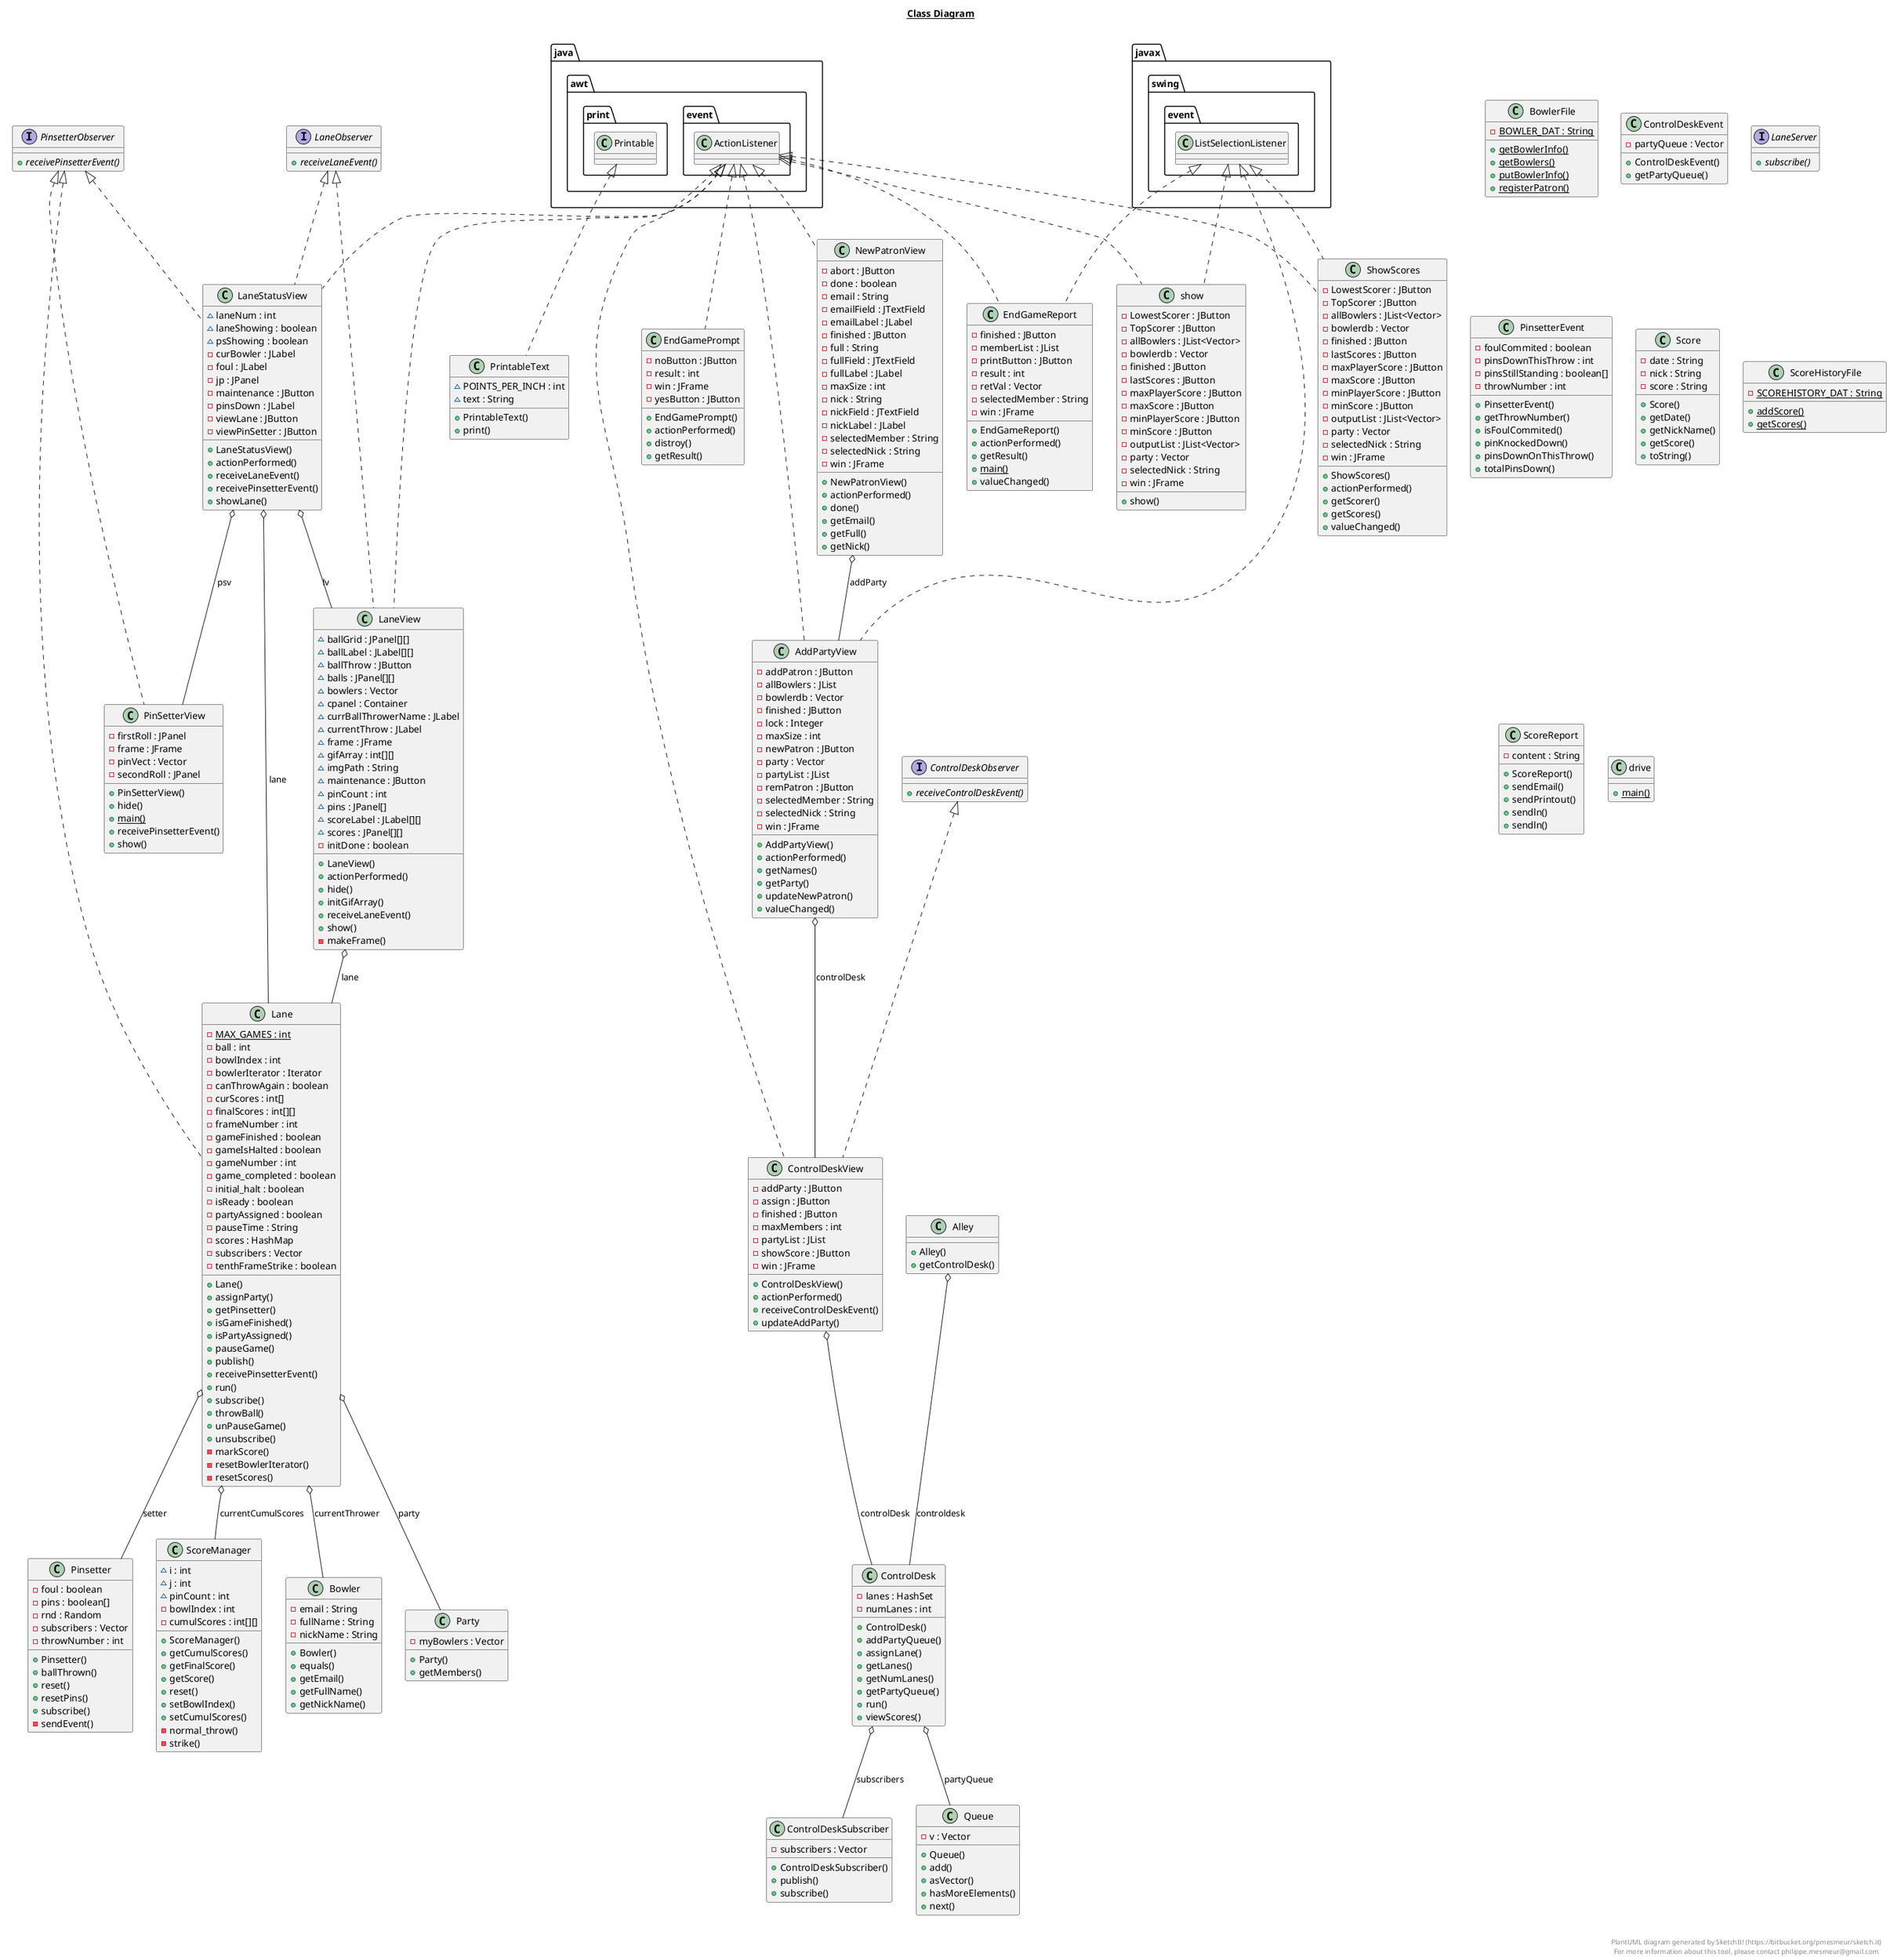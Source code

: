 @startuml

title __Class Diagram__\n

  
    class AddPartyView {
        - addPatron : JButton
        - allBowlers : JList
        - bowlerdb : Vector
        - finished : JButton
        - lock : Integer
        - maxSize : int
        - newPatron : JButton
        - party : Vector
        - partyList : JList
        - remPatron : JButton
        - selectedMember : String
        - selectedNick : String
        - win : JFrame
        + AddPartyView()
        + actionPerformed()
        + getNames()
        + getParty()
        + updateNewPatron()
        + valueChanged()
    }

  

  
    class Alley {
        + Alley()
        + getControlDesk()
    }

  

  
    class Bowler {
        - email : String
        - fullName : String
        - nickName : String
        + Bowler()
        + equals()
        + getEmail()
        + getFullName()
        + getNickName()
    }

  

  
    class BowlerFile {
        {static} - BOWLER_DAT : String
        {static} + getBowlerInfo()
        {static} + getBowlers()
        {static} + putBowlerInfo()
        {static} + registerPatron()
    }

  

  
    class ControlDesk {
        - lanes : HashSet
        - numLanes : int
        + ControlDesk()
        + addPartyQueue()
        + assignLane()
        + getLanes()
        + getNumLanes()
        + getPartyQueue()
        + run()
        + viewScores()
    }

  

  
    class ControlDeskEvent {
        - partyQueue : Vector
        + ControlDeskEvent()
        + getPartyQueue()
    }

  

  
    interface ControlDeskObserver {
        {abstract} + receiveControlDeskEvent()
    }

  

  
    class ControlDeskSubscriber {
        - subscribers : Vector
        + ControlDeskSubscriber()
        + publish()
        + subscribe()
    }

  

  
    class ControlDeskView {
        - addParty : JButton
        - assign : JButton
        - finished : JButton
        - maxMembers : int
        - partyList : JList
        - showScore : JButton
        - win : JFrame
        + ControlDeskView()
        + actionPerformed()
        + receiveControlDeskEvent()
        + updateAddParty()
    }

  

  
    class EndGamePrompt {
        - noButton : JButton
        - result : int
        - win : JFrame
        - yesButton : JButton
        + EndGamePrompt()
        + actionPerformed()
        + distroy()
        + getResult()
    }

  

  
    class EndGameReport {
        - finished : JButton
        - memberList : JList
        - printButton : JButton
        - result : int
        - retVal : Vector
        - selectedMember : String
        - win : JFrame
        + EndGameReport()
        + actionPerformed()
        + getResult()
        {static} + main()
        + valueChanged()
    }

  

  
    class Lane {
        {static} - MAX_GAMES : int
        - ball : int
        - bowlIndex : int
        - bowlerIterator : Iterator
        - canThrowAgain : boolean
        - curScores : int[]
        - finalScores : int[][]
        - frameNumber : int
        - gameFinished : boolean
        - gameIsHalted : boolean
        - gameNumber : int
        - game_completed : boolean
        - initial_halt : boolean
        - isReady : boolean
        - partyAssigned : boolean
        - pauseTime : String
        - scores : HashMap
        - subscribers : Vector
        - tenthFrameStrike : boolean
        + Lane()
        + assignParty()
        + getPinsetter()
        + isGameFinished()
        + isPartyAssigned()
        + pauseGame()
        + publish()
        + receivePinsetterEvent()
        + run()
        + subscribe()
        + throwBall()
        + unPauseGame()
        + unsubscribe()
        - markScore()
        - resetBowlerIterator()
        - resetScores()
    }

  

  
    interface LaneObserver {
        {abstract} + receiveLaneEvent()
    }

  

  
    interface LaneServer {
        {abstract} + subscribe()
    }

  

  
    class LaneStatusView {
        ~ laneNum : int
        ~ laneShowing : boolean
        ~ psShowing : boolean
        - curBowler : JLabel
        - foul : JLabel
        - jp : JPanel
        - maintenance : JButton
        - pinsDown : JLabel
        - viewLane : JButton
        - viewPinSetter : JButton
        + LaneStatusView()
        + actionPerformed()
        + receiveLaneEvent()
        + receivePinsetterEvent()
        + showLane()
    }

  

  
    class LaneView {
        ~ ballGrid : JPanel[][]
        ~ ballLabel : JLabel[][]
        ~ ballThrow : JButton
        ~ balls : JPanel[][]
        ~ bowlers : Vector
        ~ cpanel : Container
        ~ currBallThrowerName : JLabel
        ~ currentThrow : JLabel
        ~ frame : JFrame
        ~ gifArray : int[][]
        ~ imgPath : String
        ~ maintenance : JButton
        ~ pinCount : int
        ~ pins : JPanel[]
        ~ scoreLabel : JLabel[][]
        ~ scores : JPanel[][]
        - initDone : boolean
        + LaneView()
        + actionPerformed()
        + hide()
        + initGifArray()
        + receiveLaneEvent()
        + show()
        - makeFrame()
    }

  

  
    class NewPatronView {
        - abort : JButton
        - done : boolean
        - email : String
        - emailField : JTextField
        - emailLabel : JLabel
        - finished : JButton
        - full : String
        - fullField : JTextField
        - fullLabel : JLabel
        - maxSize : int
        - nick : String
        - nickField : JTextField
        - nickLabel : JLabel
        - selectedMember : String
        - selectedNick : String
        - win : JFrame
        + NewPatronView()
        + actionPerformed()
        + done()
        + getEmail()
        + getFull()
        + getNick()
    }

  

  
    class Party {
        - myBowlers : Vector
        + Party()
        + getMembers()
    }

  

  
    class PinSetterView {
        - firstRoll : JPanel
        - frame : JFrame
        - pinVect : Vector
        - secondRoll : JPanel
        + PinSetterView()
        + hide()
        {static} + main()
        + receivePinsetterEvent()
        + show()
    }

  

  
    class Pinsetter {
        - foul : boolean
        - pins : boolean[]
        - rnd : Random
        - subscribers : Vector
        - throwNumber : int
        + Pinsetter()
        + ballThrown()
        + reset()
        + resetPins()
        + subscribe()
        - sendEvent()
    }

  

  
    class PinsetterEvent {
        - foulCommited : boolean
        - pinsDownThisThrow : int
        - pinsStillStanding : boolean[]
        - throwNumber : int
        + PinsetterEvent()
        + getThrowNumber()
        + isFoulCommited()
        + pinKnockedDown()
        + pinsDownOnThisThrow()
        + totalPinsDown()
    }

  

  
    interface PinsetterObserver {
        {abstract} + receivePinsetterEvent()
    }

  

  
    class PrintableText {
        ~ POINTS_PER_INCH : int
        ~ text : String
        + PrintableText()
        + print()
    }

  

  
    class Queue {
        - v : Vector
        + Queue()
        + add()
        + asVector()
        + hasMoreElements()
        + next()
    }

  

  
    class Score {
        - date : String
        - nick : String
        - score : String
        + Score()
        + getDate()
        + getNickName()
        + getScore()
        + toString()
    }

  

  
    class ScoreHistoryFile {
        {static} - SCOREHISTORY_DAT : String
        {static} + addScore()
        {static} + getScores()
    }

  

  
    class ScoreManager {
        ~ i : int
        ~ j : int
        ~ pinCount : int
        - bowlIndex : int
        - cumulScores : int[][]
        + ScoreManager()
        + getCumulScores()
        + getFinalScore()
        + getScore()
        + reset()
        + setBowlIndex()
        + setCumulScores()
        - normal_throw()
        - strike()
    }

  

  
    class ScoreReport {
        - content : String
        + ScoreReport()
        + sendEmail()
        + sendPrintout()
        + sendln()
        + sendln()
    }

  

  
    class ShowScores {
        - LowestScorer : JButton
        - TopScorer : JButton
        - allBowlers : JList<Vector>
        - bowlerdb : Vector
        - finished : JButton
        - lastScores : JButton
        - maxPlayerScore : JButton
        - maxScore : JButton
        - minPlayerScore : JButton
        - minScore : JButton
        - outputList : JList<Vector>
        - party : Vector
        - selectedNick : String
        - win : JFrame
        + ShowScores()
        + actionPerformed()
        + getScorer()
        + getScores()
        + valueChanged()
    }

  

  
    class drive {
        {static} + main()
    }

  

  
    class show {
        - LowestScorer : JButton
        - TopScorer : JButton
        - allBowlers : JList<Vector>
        - bowlerdb : Vector
        - finished : JButton
        - lastScores : JButton
        - maxPlayerScore : JButton
        - maxScore : JButton
        - minPlayerScore : JButton
        - minScore : JButton
        - outputList : JList<Vector>
        - party : Vector
        - selectedNick : String
        - win : JFrame
        + show()
    }

  

  AddPartyView .up.|> java.awt.event.ActionListener
  AddPartyView .up.|> javax.swing.event.ListSelectionListener
  AddPartyView o-- ControlDeskView : controlDesk
  Alley o-- ControlDesk : controldesk
  ControlDesk o-- Queue : partyQueue
  ControlDesk o-- ControlDeskSubscriber : subscribers
  ControlDeskView .up.|> ControlDeskObserver
  ControlDeskView .up.|> java.awt.event.ActionListener
  ControlDeskView o-- ControlDesk : controlDesk
  EndGamePrompt .up.|> java.awt.event.ActionListener
  EndGameReport .up.|> java.awt.event.ActionListener
  EndGameReport .up.|> javax.swing.event.ListSelectionListener
  Lane .up.|> PinsetterObserver
  Lane o-- ScoreManager : currentCumulScores
  Lane o-- Bowler : currentThrower
  Lane o-- Party : party
  Lane o-- Pinsetter : setter
  LaneStatusView .up.|> LaneObserver
  LaneStatusView .up.|> PinsetterObserver
  LaneStatusView .up.|> java.awt.event.ActionListener
  LaneStatusView o-- Lane : lane
  LaneStatusView o-- LaneView : lv
  LaneStatusView o-- PinSetterView : psv
  LaneView .up.|> LaneObserver
  LaneView .up.|> java.awt.event.ActionListener
  LaneView o-- Lane : lane
  NewPatronView .up.|> java.awt.event.ActionListener
  NewPatronView o-- AddPartyView : addParty
  PinSetterView .up.|> PinsetterObserver
  PrintableText .up.|> java.awt.print.Printable
  ShowScores .up.|> java.awt.event.ActionListener
  ShowScores .up.|> javax.swing.event.ListSelectionListener
  show .up.|> java.awt.event.ActionListener
  show .up.|> javax.swing.event.ListSelectionListener


right footer


PlantUML diagram generated by SketchIt! (https://bitbucket.org/pmesmeur/sketch.it)
For more information about this tool, please contact philippe.mesmeur@gmail.com
endfooter

@enduml
